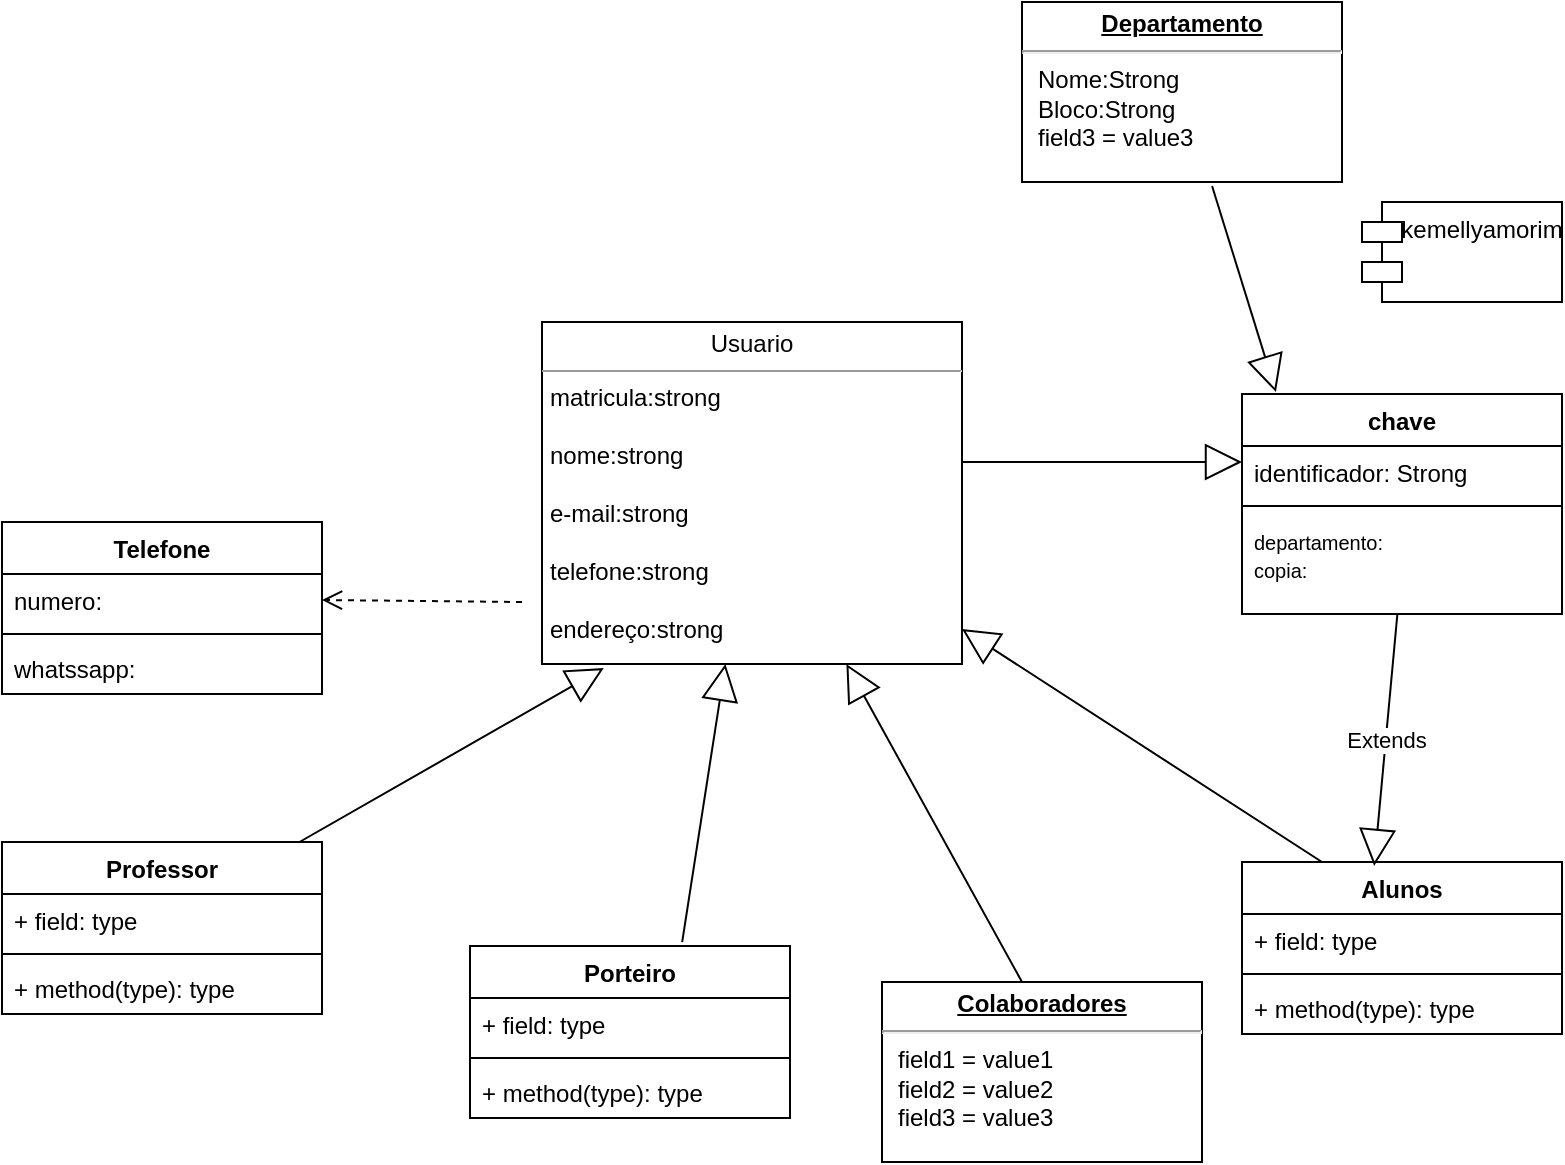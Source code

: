 <mxfile version="22.0.8" type="github">
  <diagram name="Página-1" id="h2uzebypFK0VzGo0B8Xw">
    <mxGraphModel dx="880" dy="1647" grid="1" gridSize="10" guides="1" tooltips="1" connect="1" arrows="1" fold="1" page="1" pageScale="1" pageWidth="827" pageHeight="1169" math="0" shadow="0">
      <root>
        <mxCell id="0" />
        <mxCell id="1" parent="0" />
        <mxCell id="j3L1iZcQX0FR-o7XgphB-1" value="Alunos" style="swimlane;fontStyle=1;align=center;verticalAlign=top;childLayout=stackLayout;horizontal=1;startSize=26;horizontalStack=0;resizeParent=1;resizeParentMax=0;resizeLast=0;collapsible=1;marginBottom=0;whiteSpace=wrap;html=1;" vertex="1" parent="1">
          <mxGeometry x="640" y="220" width="160" height="86" as="geometry" />
        </mxCell>
        <mxCell id="j3L1iZcQX0FR-o7XgphB-2" value="+ field: type" style="text;strokeColor=none;fillColor=none;align=left;verticalAlign=top;spacingLeft=4;spacingRight=4;overflow=hidden;rotatable=0;points=[[0,0.5],[1,0.5]];portConstraint=eastwest;whiteSpace=wrap;html=1;" vertex="1" parent="j3L1iZcQX0FR-o7XgphB-1">
          <mxGeometry y="26" width="160" height="26" as="geometry" />
        </mxCell>
        <mxCell id="j3L1iZcQX0FR-o7XgphB-3" value="" style="line;strokeWidth=1;fillColor=none;align=left;verticalAlign=middle;spacingTop=-1;spacingLeft=3;spacingRight=3;rotatable=0;labelPosition=right;points=[];portConstraint=eastwest;strokeColor=inherit;" vertex="1" parent="j3L1iZcQX0FR-o7XgphB-1">
          <mxGeometry y="52" width="160" height="8" as="geometry" />
        </mxCell>
        <mxCell id="j3L1iZcQX0FR-o7XgphB-4" value="+ method(type): type" style="text;strokeColor=none;fillColor=none;align=left;verticalAlign=top;spacingLeft=4;spacingRight=4;overflow=hidden;rotatable=0;points=[[0,0.5],[1,0.5]];portConstraint=eastwest;whiteSpace=wrap;html=1;" vertex="1" parent="j3L1iZcQX0FR-o7XgphB-1">
          <mxGeometry y="60" width="160" height="26" as="geometry" />
        </mxCell>
        <mxCell id="j3L1iZcQX0FR-o7XgphB-5" value="kemellyamorim" style="shape=module;align=left;spacingLeft=20;align=center;verticalAlign=top;whiteSpace=wrap;html=1;" vertex="1" parent="1">
          <mxGeometry x="700" y="-110" width="100" height="50" as="geometry" />
        </mxCell>
        <mxCell id="j3L1iZcQX0FR-o7XgphB-6" value="" style="ellipse;whiteSpace=wrap;html=1;align=center;aspect=fixed;fillColor=none;strokeColor=none;resizable=0;perimeter=centerPerimeter;rotatable=0;allowArrows=0;points=[];outlineConnect=1;" vertex="1" parent="1">
          <mxGeometry x="310" y="220" width="10" height="10" as="geometry" />
        </mxCell>
        <mxCell id="j3L1iZcQX0FR-o7XgphB-7" value="&lt;p style=&quot;margin:0px;margin-top:4px;text-align:center;text-decoration:underline;&quot;&gt;&lt;b&gt;Colaboradores&lt;/b&gt;&lt;/p&gt;&lt;hr&gt;&lt;p style=&quot;margin:0px;margin-left:8px;&quot;&gt;field1 = value1&lt;br&gt;field2 = value2&lt;br&gt;field3 = value3&lt;/p&gt;" style="verticalAlign=top;align=left;overflow=fill;fontSize=12;fontFamily=Helvetica;html=1;whiteSpace=wrap;" vertex="1" parent="1">
          <mxGeometry x="460" y="280" width="160" height="90" as="geometry" />
        </mxCell>
        <mxCell id="j3L1iZcQX0FR-o7XgphB-8" value="Porteiro" style="swimlane;fontStyle=1;align=center;verticalAlign=top;childLayout=stackLayout;horizontal=1;startSize=26;horizontalStack=0;resizeParent=1;resizeParentMax=0;resizeLast=0;collapsible=1;marginBottom=0;whiteSpace=wrap;html=1;" vertex="1" parent="1">
          <mxGeometry x="254" y="262" width="160" height="86" as="geometry" />
        </mxCell>
        <mxCell id="j3L1iZcQX0FR-o7XgphB-9" value="+ field: type" style="text;strokeColor=none;fillColor=none;align=left;verticalAlign=top;spacingLeft=4;spacingRight=4;overflow=hidden;rotatable=0;points=[[0,0.5],[1,0.5]];portConstraint=eastwest;whiteSpace=wrap;html=1;" vertex="1" parent="j3L1iZcQX0FR-o7XgphB-8">
          <mxGeometry y="26" width="160" height="26" as="geometry" />
        </mxCell>
        <mxCell id="j3L1iZcQX0FR-o7XgphB-10" value="" style="line;strokeWidth=1;fillColor=none;align=left;verticalAlign=middle;spacingTop=-1;spacingLeft=3;spacingRight=3;rotatable=0;labelPosition=right;points=[];portConstraint=eastwest;strokeColor=inherit;" vertex="1" parent="j3L1iZcQX0FR-o7XgphB-8">
          <mxGeometry y="52" width="160" height="8" as="geometry" />
        </mxCell>
        <mxCell id="j3L1iZcQX0FR-o7XgphB-11" value="+ method(type): type" style="text;strokeColor=none;fillColor=none;align=left;verticalAlign=top;spacingLeft=4;spacingRight=4;overflow=hidden;rotatable=0;points=[[0,0.5],[1,0.5]];portConstraint=eastwest;whiteSpace=wrap;html=1;" vertex="1" parent="j3L1iZcQX0FR-o7XgphB-8">
          <mxGeometry y="60" width="160" height="26" as="geometry" />
        </mxCell>
        <mxCell id="j3L1iZcQX0FR-o7XgphB-12" value="" style="endArrow=block;endSize=16;endFill=0;html=1;rounded=0;exitX=0.919;exitY=0.012;exitDx=0;exitDy=0;exitPerimeter=0;entryX=0.147;entryY=1.012;entryDx=0;entryDy=0;entryPerimeter=0;" edge="1" parent="1" target="j3L1iZcQX0FR-o7XgphB-16">
          <mxGeometry width="160" relative="1" as="geometry">
            <mxPoint x="167" y="211" as="sourcePoint" />
            <mxPoint x="300" y="140" as="targetPoint" />
          </mxGeometry>
        </mxCell>
        <mxCell id="j3L1iZcQX0FR-o7XgphB-13" value="" style="endArrow=block;endSize=16;endFill=0;html=1;rounded=0;exitX=0.25;exitY=0;exitDx=0;exitDy=0;" edge="1" parent="1" source="j3L1iZcQX0FR-o7XgphB-1" target="j3L1iZcQX0FR-o7XgphB-16">
          <mxGeometry width="160" relative="1" as="geometry">
            <mxPoint x="530" y="170" as="sourcePoint" />
            <mxPoint x="496" y="134.988" as="targetPoint" />
          </mxGeometry>
        </mxCell>
        <mxCell id="j3L1iZcQX0FR-o7XgphB-14" value="" style="endArrow=block;endSize=16;endFill=0;html=1;rounded=0;" edge="1" parent="1" target="j3L1iZcQX0FR-o7XgphB-16">
          <mxGeometry width="160" relative="1" as="geometry">
            <mxPoint x="530" y="280" as="sourcePoint" />
            <mxPoint x="456" y="133.012" as="targetPoint" />
          </mxGeometry>
        </mxCell>
        <mxCell id="j3L1iZcQX0FR-o7XgphB-15" value="" style="html=1;verticalAlign=bottom;endArrow=open;dashed=1;endSize=8;curved=0;rounded=0;entryX=1;entryY=0.5;entryDx=0;entryDy=0;" edge="1" parent="1">
          <mxGeometry relative="1" as="geometry">
            <mxPoint x="280" y="90" as="sourcePoint" />
            <mxPoint x="180" y="89" as="targetPoint" />
          </mxGeometry>
        </mxCell>
        <mxCell id="j3L1iZcQX0FR-o7XgphB-16" value="&lt;p style=&quot;margin:0px;margin-top:4px;text-align:center;&quot;&gt;Usuario&lt;/p&gt;&lt;hr size=&quot;1&quot;&gt;&lt;p style=&quot;margin:0px;margin-left:4px;&quot;&gt;matricula:strong&lt;/p&gt;&lt;p style=&quot;margin:0px;margin-left:4px;&quot;&gt;&lt;br&gt;&lt;/p&gt;&lt;p style=&quot;margin:0px;margin-left:4px;&quot;&gt;nome:strong&lt;/p&gt;&lt;p style=&quot;margin:0px;margin-left:4px;&quot;&gt;&lt;br&gt;&lt;/p&gt;&lt;p style=&quot;margin:0px;margin-left:4px;&quot;&gt;e-mail:strong&lt;/p&gt;&lt;p style=&quot;margin:0px;margin-left:4px;&quot;&gt;&lt;br&gt;&lt;/p&gt;&lt;p style=&quot;margin:0px;margin-left:4px;&quot;&gt;telefone:strong&lt;/p&gt;&lt;p style=&quot;margin:0px;margin-left:4px;&quot;&gt;&lt;br&gt;&lt;/p&gt;&lt;p style=&quot;margin:0px;margin-left:4px;&quot;&gt;endereço:strong&lt;/p&gt;&lt;p style=&quot;margin:0px;margin-left:4px;&quot;&gt;&lt;br&gt;&lt;br&gt;&lt;/p&gt;" style="verticalAlign=top;align=left;overflow=fill;fontSize=12;fontFamily=Helvetica;html=1;whiteSpace=wrap;" vertex="1" parent="1">
          <mxGeometry x="290" y="-50" width="210" height="171" as="geometry" />
        </mxCell>
        <mxCell id="j3L1iZcQX0FR-o7XgphB-17" value="" style="endArrow=block;endSize=16;endFill=0;html=1;rounded=0;exitX=0.663;exitY=-0.023;exitDx=0;exitDy=0;exitPerimeter=0;" edge="1" parent="1" source="j3L1iZcQX0FR-o7XgphB-8" target="j3L1iZcQX0FR-o7XgphB-16">
          <mxGeometry width="160" relative="1" as="geometry">
            <mxPoint x="310" y="260" as="sourcePoint" />
            <mxPoint x="349.01" y="119.974" as="targetPoint" />
          </mxGeometry>
        </mxCell>
        <mxCell id="j3L1iZcQX0FR-o7XgphB-18" value="chave" style="swimlane;fontStyle=1;align=center;verticalAlign=top;childLayout=stackLayout;horizontal=1;startSize=26;horizontalStack=0;resizeParent=1;resizeParentMax=0;resizeLast=0;collapsible=1;marginBottom=0;whiteSpace=wrap;html=1;" vertex="1" parent="1">
          <mxGeometry x="640" y="-14" width="160" height="110" as="geometry" />
        </mxCell>
        <mxCell id="j3L1iZcQX0FR-o7XgphB-19" value="identificador: Strong" style="text;strokeColor=none;fillColor=none;align=left;verticalAlign=top;spacingLeft=4;spacingRight=4;overflow=hidden;rotatable=0;points=[[0,0.5],[1,0.5]];portConstraint=eastwest;whiteSpace=wrap;html=1;" vertex="1" parent="j3L1iZcQX0FR-o7XgphB-18">
          <mxGeometry y="26" width="160" height="26" as="geometry" />
        </mxCell>
        <mxCell id="j3L1iZcQX0FR-o7XgphB-20" value="" style="line;strokeWidth=1;fillColor=none;align=left;verticalAlign=middle;spacingTop=-1;spacingLeft=3;spacingRight=3;rotatable=0;labelPosition=right;points=[];portConstraint=eastwest;strokeColor=inherit;" vertex="1" parent="j3L1iZcQX0FR-o7XgphB-18">
          <mxGeometry y="52" width="160" height="8" as="geometry" />
        </mxCell>
        <mxCell id="j3L1iZcQX0FR-o7XgphB-21" value="&lt;span style=&quot;font-size: 10px;&quot;&gt;departamento:&lt;br&gt;copia:&lt;br&gt;&lt;br&gt;&lt;/span&gt;" style="text;strokeColor=none;fillColor=none;align=left;verticalAlign=top;spacingLeft=4;spacingRight=4;overflow=hidden;rotatable=0;points=[[0,0.5],[1,0.5]];portConstraint=eastwest;whiteSpace=wrap;html=1;" vertex="1" parent="j3L1iZcQX0FR-o7XgphB-18">
          <mxGeometry y="60" width="160" height="50" as="geometry" />
        </mxCell>
        <mxCell id="j3L1iZcQX0FR-o7XgphB-22" value="&lt;p style=&quot;margin:0px;margin-top:4px;text-align:center;text-decoration:underline;&quot;&gt;&lt;b&gt;Departamento&lt;/b&gt;&lt;/p&gt;&lt;hr&gt;&lt;p style=&quot;margin:0px;margin-left:8px;&quot;&gt;Nome:Strong&lt;br&gt;Bloco:Strong&lt;br&gt;field3 = value3&lt;/p&gt;" style="verticalAlign=top;align=left;overflow=fill;fontSize=12;fontFamily=Helvetica;html=1;whiteSpace=wrap;" vertex="1" parent="1">
          <mxGeometry x="530" y="-210" width="160" height="90" as="geometry" />
        </mxCell>
        <mxCell id="j3L1iZcQX0FR-o7XgphB-23" value="" style="endArrow=block;endSize=16;endFill=0;html=1;rounded=0;entryX=0.106;entryY=-0.009;entryDx=0;entryDy=0;entryPerimeter=0;exitX=0.594;exitY=1.022;exitDx=0;exitDy=0;exitPerimeter=0;" edge="1" parent="1" source="j3L1iZcQX0FR-o7XgphB-22" target="j3L1iZcQX0FR-o7XgphB-18">
          <mxGeometry width="160" relative="1" as="geometry">
            <mxPoint x="560" y="-120" as="sourcePoint" />
            <mxPoint x="720" y="-120" as="targetPoint" />
          </mxGeometry>
        </mxCell>
        <mxCell id="j3L1iZcQX0FR-o7XgphB-24" value="" style="endArrow=block;endSize=16;endFill=0;html=1;rounded=0;" edge="1" parent="1">
          <mxGeometry width="160" relative="1" as="geometry">
            <mxPoint x="500" y="20" as="sourcePoint" />
            <mxPoint x="640" y="20" as="targetPoint" />
          </mxGeometry>
        </mxCell>
        <mxCell id="j3L1iZcQX0FR-o7XgphB-25" value="Extends" style="endArrow=block;endSize=16;endFill=0;html=1;rounded=0;entryX=0.413;entryY=0.023;entryDx=0;entryDy=0;entryPerimeter=0;" edge="1" parent="1" source="j3L1iZcQX0FR-o7XgphB-21" target="j3L1iZcQX0FR-o7XgphB-1">
          <mxGeometry width="160" relative="1" as="geometry">
            <mxPoint x="700" y="130" as="sourcePoint" />
            <mxPoint x="860" y="130" as="targetPoint" />
          </mxGeometry>
        </mxCell>
        <mxCell id="j3L1iZcQX0FR-o7XgphB-26" value="Professor" style="swimlane;fontStyle=1;align=center;verticalAlign=top;childLayout=stackLayout;horizontal=1;startSize=26;horizontalStack=0;resizeParent=1;resizeParentMax=0;resizeLast=0;collapsible=1;marginBottom=0;whiteSpace=wrap;html=1;" vertex="1" parent="1">
          <mxGeometry x="20" y="210" width="160" height="86" as="geometry" />
        </mxCell>
        <mxCell id="j3L1iZcQX0FR-o7XgphB-27" value="+ field: type" style="text;strokeColor=none;fillColor=none;align=left;verticalAlign=top;spacingLeft=4;spacingRight=4;overflow=hidden;rotatable=0;points=[[0,0.5],[1,0.5]];portConstraint=eastwest;whiteSpace=wrap;html=1;" vertex="1" parent="j3L1iZcQX0FR-o7XgphB-26">
          <mxGeometry y="26" width="160" height="26" as="geometry" />
        </mxCell>
        <mxCell id="j3L1iZcQX0FR-o7XgphB-28" value="" style="line;strokeWidth=1;fillColor=none;align=left;verticalAlign=middle;spacingTop=-1;spacingLeft=3;spacingRight=3;rotatable=0;labelPosition=right;points=[];portConstraint=eastwest;strokeColor=inherit;" vertex="1" parent="j3L1iZcQX0FR-o7XgphB-26">
          <mxGeometry y="52" width="160" height="8" as="geometry" />
        </mxCell>
        <mxCell id="j3L1iZcQX0FR-o7XgphB-29" value="+ method(type): type" style="text;strokeColor=none;fillColor=none;align=left;verticalAlign=top;spacingLeft=4;spacingRight=4;overflow=hidden;rotatable=0;points=[[0,0.5],[1,0.5]];portConstraint=eastwest;whiteSpace=wrap;html=1;" vertex="1" parent="j3L1iZcQX0FR-o7XgphB-26">
          <mxGeometry y="60" width="160" height="26" as="geometry" />
        </mxCell>
        <mxCell id="j3L1iZcQX0FR-o7XgphB-30" value="Telefone" style="swimlane;fontStyle=1;align=center;verticalAlign=top;childLayout=stackLayout;horizontal=1;startSize=26;horizontalStack=0;resizeParent=1;resizeParentMax=0;resizeLast=0;collapsible=1;marginBottom=0;whiteSpace=wrap;html=1;" vertex="1" parent="1">
          <mxGeometry x="20" y="50" width="160" height="86" as="geometry" />
        </mxCell>
        <mxCell id="j3L1iZcQX0FR-o7XgphB-31" value="numero:" style="text;strokeColor=none;fillColor=none;align=left;verticalAlign=top;spacingLeft=4;spacingRight=4;overflow=hidden;rotatable=0;points=[[0,0.5],[1,0.5]];portConstraint=eastwest;whiteSpace=wrap;html=1;" vertex="1" parent="j3L1iZcQX0FR-o7XgphB-30">
          <mxGeometry y="26" width="160" height="26" as="geometry" />
        </mxCell>
        <mxCell id="j3L1iZcQX0FR-o7XgphB-32" value="" style="line;strokeWidth=1;fillColor=none;align=left;verticalAlign=middle;spacingTop=-1;spacingLeft=3;spacingRight=3;rotatable=0;labelPosition=right;points=[];portConstraint=eastwest;strokeColor=inherit;" vertex="1" parent="j3L1iZcQX0FR-o7XgphB-30">
          <mxGeometry y="52" width="160" height="8" as="geometry" />
        </mxCell>
        <mxCell id="j3L1iZcQX0FR-o7XgphB-33" value="whatssapp:" style="text;strokeColor=none;fillColor=none;align=left;verticalAlign=top;spacingLeft=4;spacingRight=4;overflow=hidden;rotatable=0;points=[[0,0.5],[1,0.5]];portConstraint=eastwest;whiteSpace=wrap;html=1;" vertex="1" parent="j3L1iZcQX0FR-o7XgphB-30">
          <mxGeometry y="60" width="160" height="26" as="geometry" />
        </mxCell>
      </root>
    </mxGraphModel>
  </diagram>
</mxfile>
